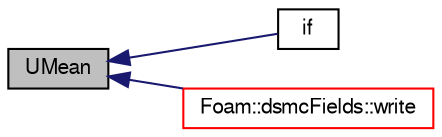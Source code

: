 digraph "UMean"
{
  bgcolor="transparent";
  edge [fontname="FreeSans",fontsize="10",labelfontname="FreeSans",labelfontsize="10"];
  node [fontname="FreeSans",fontsize="10",shape=record];
  rankdir="LR";
  Node16 [label="UMean",height=0.2,width=0.4,color="black", fillcolor="grey75", style="filled", fontcolor="black"];
  Node16 -> Node17 [dir="back",color="midnightblue",fontsize="10",style="solid",fontname="FreeSans"];
  Node17 [label="if",height=0.2,width=0.4,color="black",URL="$a39620.html#ac6842871ac389f8af8f7ae30bfde422e"];
  Node16 -> Node18 [dir="back",color="midnightblue",fontsize="10",style="solid",fontname="FreeSans"];
  Node18 [label="Foam::dsmcFields::write",height=0.2,width=0.4,color="red",URL="$a28886.html#aac759501cf6c7895a70eecbef0226ae1",tooltip="Calculate the dsmcFields and write. "];
}

